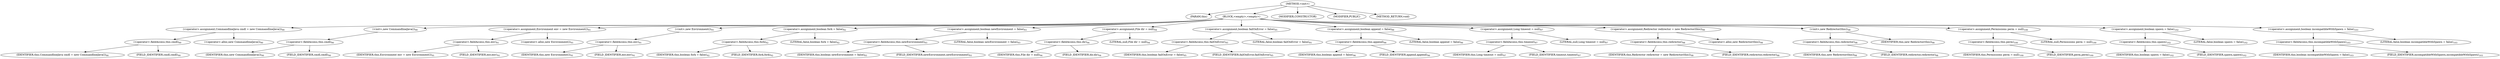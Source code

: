 digraph "&lt;init&gt;" {  
"1650" [label = <(METHOD,&lt;init&gt;)> ]
"1651" [label = <(PARAM,this)> ]
"1652" [label = <(BLOCK,&lt;empty&gt;,&lt;empty&gt;)> ]
"1653" [label = <(&lt;operator&gt;.assignment,CommandlineJava cmdl = new CommandlineJava())<SUB>90</SUB>> ]
"1654" [label = <(&lt;operator&gt;.fieldAccess,this.cmdl)<SUB>90</SUB>> ]
"1655" [label = <(IDENTIFIER,this,CommandlineJava cmdl = new CommandlineJava())<SUB>90</SUB>> ]
"1656" [label = <(FIELD_IDENTIFIER,cmdl,cmdl)<SUB>90</SUB>> ]
"1657" [label = <(&lt;operator&gt;.alloc,new CommandlineJava())<SUB>90</SUB>> ]
"1658" [label = <(&lt;init&gt;,new CommandlineJava())<SUB>90</SUB>> ]
"1659" [label = <(&lt;operator&gt;.fieldAccess,this.cmdl)<SUB>90</SUB>> ]
"1660" [label = <(IDENTIFIER,this,new CommandlineJava())<SUB>90</SUB>> ]
"1661" [label = <(FIELD_IDENTIFIER,cmdl,cmdl)<SUB>90</SUB>> ]
"1662" [label = <(&lt;operator&gt;.assignment,Environment env = new Environment())<SUB>91</SUB>> ]
"1663" [label = <(&lt;operator&gt;.fieldAccess,this.env)<SUB>91</SUB>> ]
"1664" [label = <(IDENTIFIER,this,Environment env = new Environment())<SUB>91</SUB>> ]
"1665" [label = <(FIELD_IDENTIFIER,env,env)<SUB>91</SUB>> ]
"1666" [label = <(&lt;operator&gt;.alloc,new Environment())<SUB>91</SUB>> ]
"1667" [label = <(&lt;init&gt;,new Environment())<SUB>91</SUB>> ]
"1668" [label = <(&lt;operator&gt;.fieldAccess,this.env)<SUB>91</SUB>> ]
"1669" [label = <(IDENTIFIER,this,new Environment())<SUB>91</SUB>> ]
"1670" [label = <(FIELD_IDENTIFIER,env,env)<SUB>91</SUB>> ]
"1671" [label = <(&lt;operator&gt;.assignment,boolean fork = false)<SUB>92</SUB>> ]
"1672" [label = <(&lt;operator&gt;.fieldAccess,this.fork)<SUB>92</SUB>> ]
"1673" [label = <(IDENTIFIER,this,boolean fork = false)<SUB>92</SUB>> ]
"1674" [label = <(FIELD_IDENTIFIER,fork,fork)<SUB>92</SUB>> ]
"1675" [label = <(LITERAL,false,boolean fork = false)<SUB>92</SUB>> ]
"1676" [label = <(&lt;operator&gt;.assignment,boolean newEnvironment = false)<SUB>93</SUB>> ]
"1677" [label = <(&lt;operator&gt;.fieldAccess,this.newEnvironment)<SUB>93</SUB>> ]
"1678" [label = <(IDENTIFIER,this,boolean newEnvironment = false)<SUB>93</SUB>> ]
"1679" [label = <(FIELD_IDENTIFIER,newEnvironment,newEnvironment)<SUB>93</SUB>> ]
"1680" [label = <(LITERAL,false,boolean newEnvironment = false)<SUB>93</SUB>> ]
"1681" [label = <(&lt;operator&gt;.assignment,File dir = null)<SUB>94</SUB>> ]
"1682" [label = <(&lt;operator&gt;.fieldAccess,this.dir)<SUB>94</SUB>> ]
"1683" [label = <(IDENTIFIER,this,File dir = null)<SUB>94</SUB>> ]
"1684" [label = <(FIELD_IDENTIFIER,dir,dir)<SUB>94</SUB>> ]
"1685" [label = <(LITERAL,null,File dir = null)<SUB>94</SUB>> ]
"1686" [label = <(&lt;operator&gt;.assignment,boolean failOnError = false)<SUB>95</SUB>> ]
"1687" [label = <(&lt;operator&gt;.fieldAccess,this.failOnError)<SUB>95</SUB>> ]
"1688" [label = <(IDENTIFIER,this,boolean failOnError = false)<SUB>95</SUB>> ]
"1689" [label = <(FIELD_IDENTIFIER,failOnError,failOnError)<SUB>95</SUB>> ]
"1690" [label = <(LITERAL,false,boolean failOnError = false)<SUB>95</SUB>> ]
"1691" [label = <(&lt;operator&gt;.assignment,boolean append = false)<SUB>96</SUB>> ]
"1692" [label = <(&lt;operator&gt;.fieldAccess,this.append)<SUB>96</SUB>> ]
"1693" [label = <(IDENTIFIER,this,boolean append = false)<SUB>96</SUB>> ]
"1694" [label = <(FIELD_IDENTIFIER,append,append)<SUB>96</SUB>> ]
"1695" [label = <(LITERAL,false,boolean append = false)<SUB>96</SUB>> ]
"1696" [label = <(&lt;operator&gt;.assignment,Long timeout = null)<SUB>97</SUB>> ]
"1697" [label = <(&lt;operator&gt;.fieldAccess,this.timeout)<SUB>97</SUB>> ]
"1698" [label = <(IDENTIFIER,this,Long timeout = null)<SUB>97</SUB>> ]
"1699" [label = <(FIELD_IDENTIFIER,timeout,timeout)<SUB>97</SUB>> ]
"1700" [label = <(LITERAL,null,Long timeout = null)<SUB>97</SUB>> ]
"1701" [label = <(&lt;operator&gt;.assignment,Redirector redirector = new Redirector(this))<SUB>98</SUB>> ]
"1702" [label = <(&lt;operator&gt;.fieldAccess,this.redirector)<SUB>98</SUB>> ]
"1703" [label = <(IDENTIFIER,this,Redirector redirector = new Redirector(this))<SUB>98</SUB>> ]
"1704" [label = <(FIELD_IDENTIFIER,redirector,redirector)<SUB>98</SUB>> ]
"1705" [label = <(&lt;operator&gt;.alloc,new Redirector(this))<SUB>98</SUB>> ]
"1706" [label = <(&lt;init&gt;,new Redirector(this))<SUB>98</SUB>> ]
"1707" [label = <(&lt;operator&gt;.fieldAccess,this.redirector)<SUB>98</SUB>> ]
"1708" [label = <(IDENTIFIER,this,new Redirector(this))<SUB>98</SUB>> ]
"1709" [label = <(FIELD_IDENTIFIER,redirector,redirector)<SUB>98</SUB>> ]
"1710" [label = <(IDENTIFIER,this,new Redirector(this))<SUB>98</SUB>> ]
"1711" [label = <(&lt;operator&gt;.assignment,Permissions perm = null)<SUB>100</SUB>> ]
"1712" [label = <(&lt;operator&gt;.fieldAccess,this.perm)<SUB>100</SUB>> ]
"1713" [label = <(IDENTIFIER,this,Permissions perm = null)<SUB>100</SUB>> ]
"1714" [label = <(FIELD_IDENTIFIER,perm,perm)<SUB>100</SUB>> ]
"1715" [label = <(LITERAL,null,Permissions perm = null)<SUB>100</SUB>> ]
"1716" [label = <(&lt;operator&gt;.assignment,boolean spawn = false)<SUB>102</SUB>> ]
"1717" [label = <(&lt;operator&gt;.fieldAccess,this.spawn)<SUB>102</SUB>> ]
"1718" [label = <(IDENTIFIER,this,boolean spawn = false)<SUB>102</SUB>> ]
"1719" [label = <(FIELD_IDENTIFIER,spawn,spawn)<SUB>102</SUB>> ]
"1720" [label = <(LITERAL,false,boolean spawn = false)<SUB>102</SUB>> ]
"1721" [label = <(&lt;operator&gt;.assignment,boolean incompatibleWithSpawn = false)<SUB>103</SUB>> ]
"1722" [label = <(&lt;operator&gt;.fieldAccess,this.incompatibleWithSpawn)<SUB>103</SUB>> ]
"1723" [label = <(IDENTIFIER,this,boolean incompatibleWithSpawn = false)<SUB>103</SUB>> ]
"1724" [label = <(FIELD_IDENTIFIER,incompatibleWithSpawn,incompatibleWithSpawn)<SUB>103</SUB>> ]
"1725" [label = <(LITERAL,false,boolean incompatibleWithSpawn = false)<SUB>103</SUB>> ]
"1726" [label = <(MODIFIER,CONSTRUCTOR)> ]
"1727" [label = <(MODIFIER,PUBLIC)> ]
"1728" [label = <(METHOD_RETURN,void)> ]
  "1650" -> "1651" 
  "1650" -> "1652" 
  "1650" -> "1726" 
  "1650" -> "1727" 
  "1650" -> "1728" 
  "1652" -> "1653" 
  "1652" -> "1658" 
  "1652" -> "1662" 
  "1652" -> "1667" 
  "1652" -> "1671" 
  "1652" -> "1676" 
  "1652" -> "1681" 
  "1652" -> "1686" 
  "1652" -> "1691" 
  "1652" -> "1696" 
  "1652" -> "1701" 
  "1652" -> "1706" 
  "1652" -> "1711" 
  "1652" -> "1716" 
  "1652" -> "1721" 
  "1653" -> "1654" 
  "1653" -> "1657" 
  "1654" -> "1655" 
  "1654" -> "1656" 
  "1658" -> "1659" 
  "1659" -> "1660" 
  "1659" -> "1661" 
  "1662" -> "1663" 
  "1662" -> "1666" 
  "1663" -> "1664" 
  "1663" -> "1665" 
  "1667" -> "1668" 
  "1668" -> "1669" 
  "1668" -> "1670" 
  "1671" -> "1672" 
  "1671" -> "1675" 
  "1672" -> "1673" 
  "1672" -> "1674" 
  "1676" -> "1677" 
  "1676" -> "1680" 
  "1677" -> "1678" 
  "1677" -> "1679" 
  "1681" -> "1682" 
  "1681" -> "1685" 
  "1682" -> "1683" 
  "1682" -> "1684" 
  "1686" -> "1687" 
  "1686" -> "1690" 
  "1687" -> "1688" 
  "1687" -> "1689" 
  "1691" -> "1692" 
  "1691" -> "1695" 
  "1692" -> "1693" 
  "1692" -> "1694" 
  "1696" -> "1697" 
  "1696" -> "1700" 
  "1697" -> "1698" 
  "1697" -> "1699" 
  "1701" -> "1702" 
  "1701" -> "1705" 
  "1702" -> "1703" 
  "1702" -> "1704" 
  "1706" -> "1707" 
  "1706" -> "1710" 
  "1707" -> "1708" 
  "1707" -> "1709" 
  "1711" -> "1712" 
  "1711" -> "1715" 
  "1712" -> "1713" 
  "1712" -> "1714" 
  "1716" -> "1717" 
  "1716" -> "1720" 
  "1717" -> "1718" 
  "1717" -> "1719" 
  "1721" -> "1722" 
  "1721" -> "1725" 
  "1722" -> "1723" 
  "1722" -> "1724" 
}
